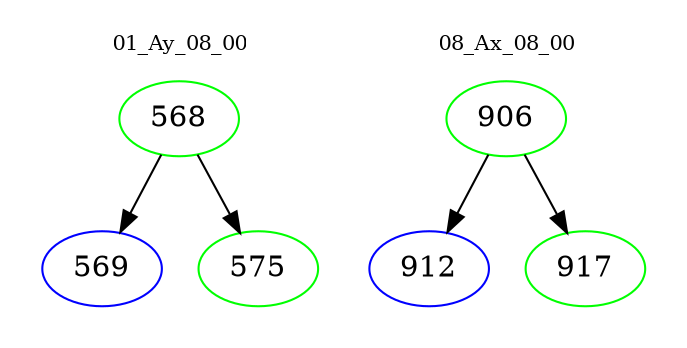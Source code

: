 digraph{
subgraph cluster_0 {
color = white
label = "01_Ay_08_00";
fontsize=10;
T0_568 [label="568", color="green"]
T0_568 -> T0_569 [color="black"]
T0_569 [label="569", color="blue"]
T0_568 -> T0_575 [color="black"]
T0_575 [label="575", color="green"]
}
subgraph cluster_1 {
color = white
label = "08_Ax_08_00";
fontsize=10;
T1_906 [label="906", color="green"]
T1_906 -> T1_912 [color="black"]
T1_912 [label="912", color="blue"]
T1_906 -> T1_917 [color="black"]
T1_917 [label="917", color="green"]
}
}
